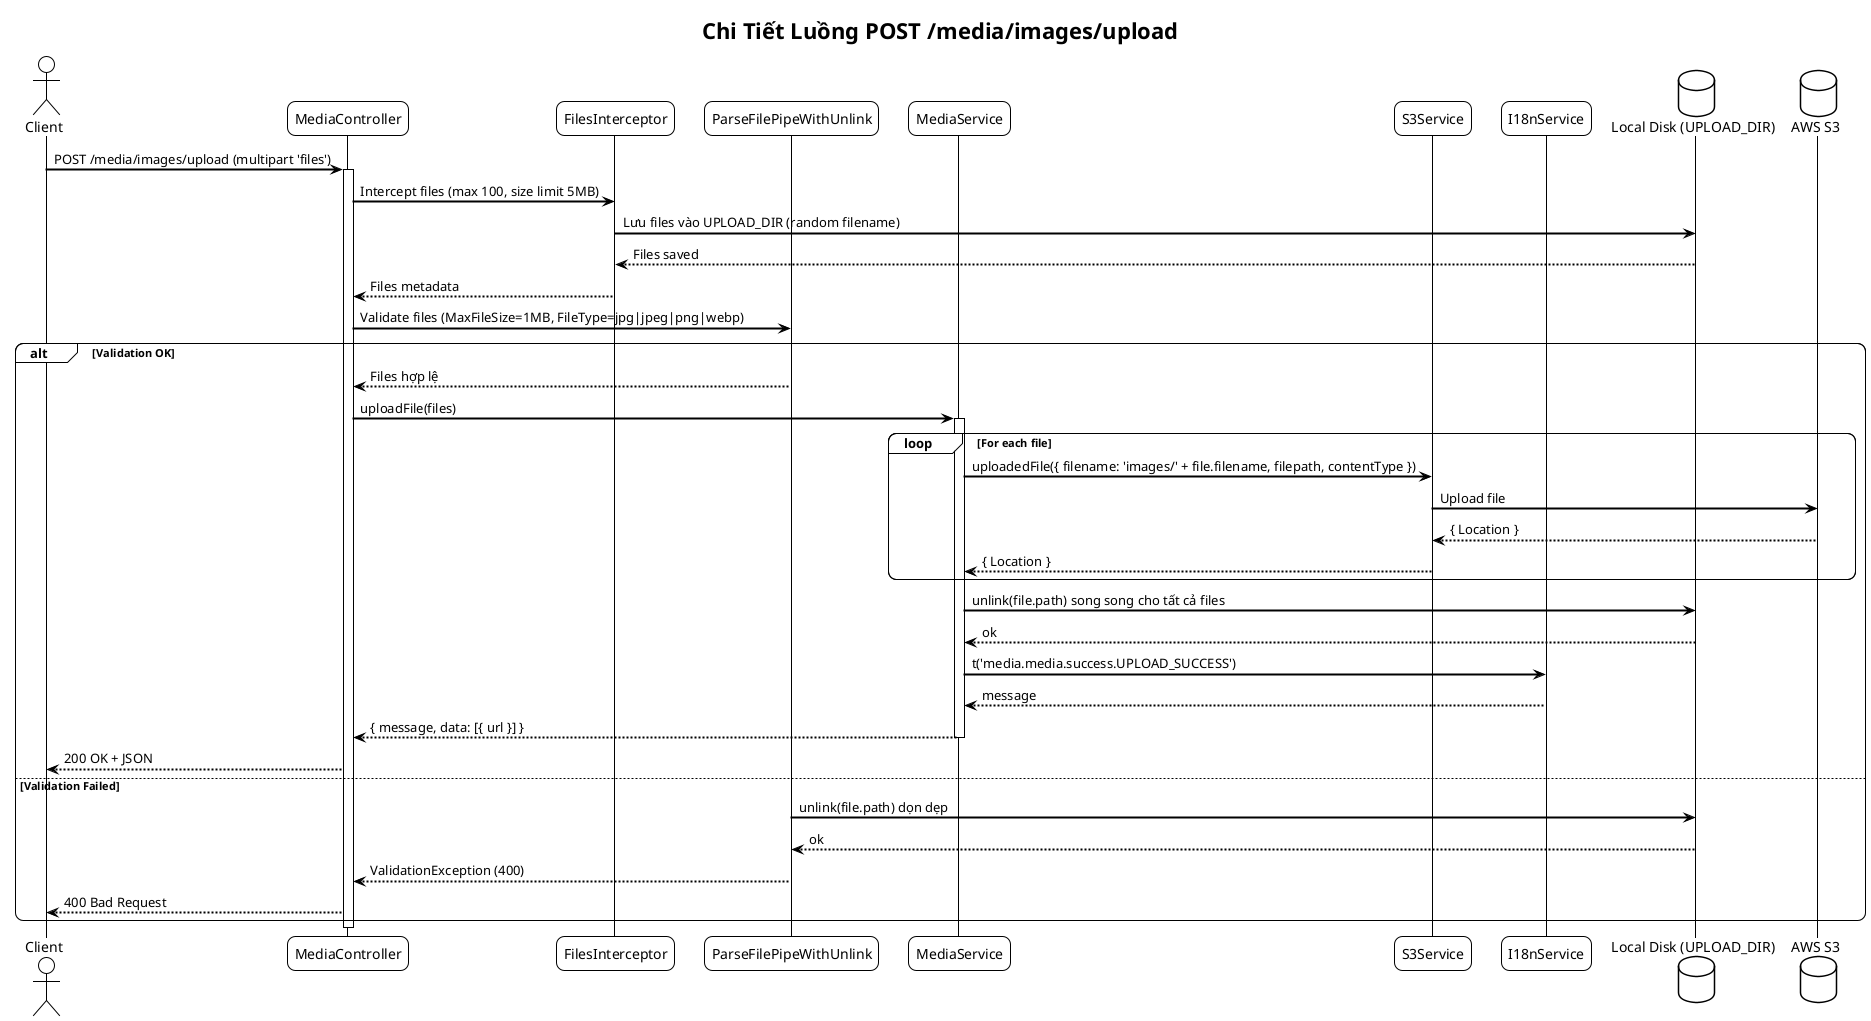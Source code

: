 @startuml Media - Upload Images Sequence
!theme plain
skinparam backgroundColor #FFFFFF
skinparam sequenceArrowThickness 2
skinparam roundcorner 16

title Chi Tiết Luồng POST /media/images/upload

actor "Client" as C
participant "MediaController" as MC
participant "FilesInterceptor" as FI
participant "ParseFilePipeWithUnlink" as PFP
participant "MediaService" as MS
participant "S3Service" as S3
participant "I18nService" as IS
database "Local Disk (UPLOAD_DIR)" as LD
database "AWS S3" as S3DB

C -> MC: POST /media/images/upload (multipart 'files')
activate MC

MC -> FI: Intercept files (max 100, size limit 5MB)
FI -> LD: Lưu files vào UPLOAD_DIR (random filename)
LD --> FI: Files saved
FI --> MC: Files metadata

MC -> PFP: Validate files (MaxFileSize=1MB, FileType=jpg|jpeg|png|webp)
alt Validation OK
  PFP --> MC: Files hợp lệ
  MC -> MS: uploadFile(files)
  activate MS
  loop For each file
    MS -> S3: uploadedFile({ filename: 'images/' + file.filename, filepath, contentType })
    S3 -> S3DB: Upload file
    S3DB --> S3: { Location }
    S3 --> MS: { Location }
  end
  MS -> LD: unlink(file.path) song song cho tất cả files
  LD --> MS: ok
  MS -> IS: t('media.media.success.UPLOAD_SUCCESS')
  IS --> MS: message
  MS --> MC: { message, data: [{ url }] }
  deactivate MS
  MC --> C: 200 OK + JSON
else Validation Failed
  PFP -> LD: unlink(file.path) dọn dẹp
  LD --> PFP: ok
  PFP --> MC: ValidationException (400)
  MC --> C: 400 Bad Request
end

deactivate MC

@enduml


